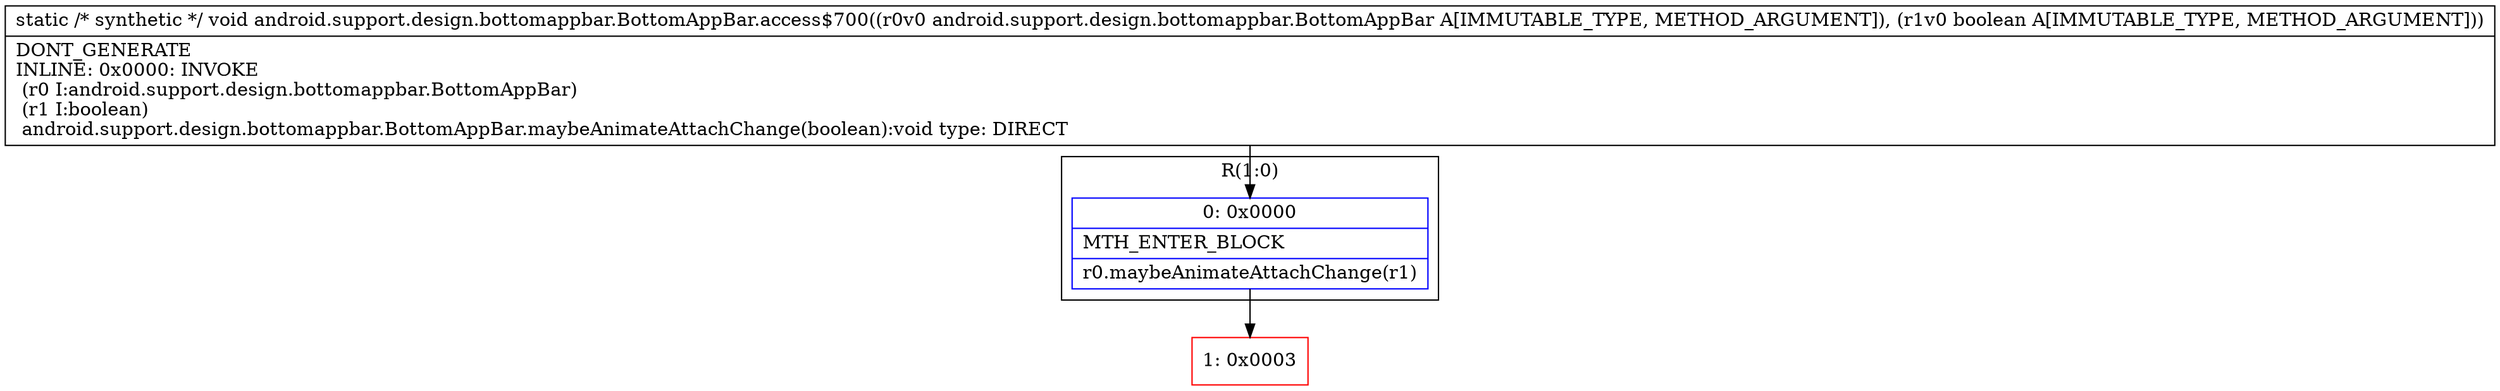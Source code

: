 digraph "CFG forandroid.support.design.bottomappbar.BottomAppBar.access$700(Landroid\/support\/design\/bottomappbar\/BottomAppBar;Z)V" {
subgraph cluster_Region_303160623 {
label = "R(1:0)";
node [shape=record,color=blue];
Node_0 [shape=record,label="{0\:\ 0x0000|MTH_ENTER_BLOCK\l|r0.maybeAnimateAttachChange(r1)\l}"];
}
Node_1 [shape=record,color=red,label="{1\:\ 0x0003}"];
MethodNode[shape=record,label="{static \/* synthetic *\/ void android.support.design.bottomappbar.BottomAppBar.access$700((r0v0 android.support.design.bottomappbar.BottomAppBar A[IMMUTABLE_TYPE, METHOD_ARGUMENT]), (r1v0 boolean A[IMMUTABLE_TYPE, METHOD_ARGUMENT]))  | DONT_GENERATE\lINLINE: 0x0000: INVOKE  \l  (r0 I:android.support.design.bottomappbar.BottomAppBar)\l  (r1 I:boolean)\l android.support.design.bottomappbar.BottomAppBar.maybeAnimateAttachChange(boolean):void type: DIRECT\l}"];
MethodNode -> Node_0;
Node_0 -> Node_1;
}

